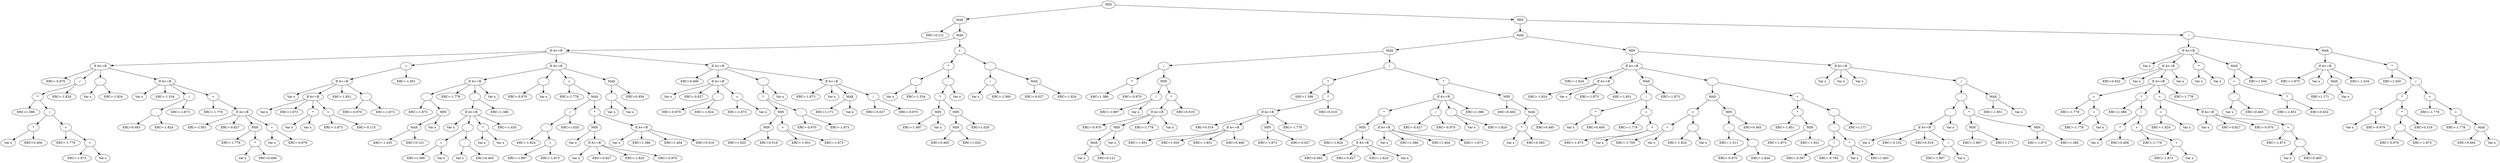digraph "Best function" {
"0" [label="MIN"];
"0" -> "00";
"00" [label="MAX"];
"00" -> "000";
"000" [label="ERC=0.121"];
"00" -> "001";
"001" [label="MAX"];
"001" -> "0010";
"0010" [label="If A<=B"];
"0010" -> "00100";
"00100" [label="If A<=B"];
"00100" -> "001000";
"001000" [label="ERC=-0.970"];
"00100" -> "001001";
"001001" [label="/"];
"001001" -> "0010010";
"0010010" [label="*"];
"0010010" -> "00100100";
"00100100" [label="ERC=1.386"];
"0010010" -> "00100101";
"00100101" [label="/"];
"00100101" -> "001001010";
"001001010" [label="*"];
"001001010" -> "0010010100";
"0010010100" [label="Var x"];
"001001010" -> "0010010101";
"0010010101" [label="ERC=0.406"];
"00100101" -> "001001011";
"001001011" [label="+"];
"001001011" -> "0010010110";
"0010010110" [label="ERC=-1.778"];
"001001011" -> "0010010111";
"0010010111" [label="+"];
"0010010111" -> "00100101110";
"00100101110" [label="ERC=-1.873"];
"0010010111" -> "00100101111";
"00100101111" [label="Var x"];
"001001" -> "0010011";
"0010011" [label="ERC=-1.824"];
"00100" -> "001002";
"001002" [label="-"];
"001002" -> "0010020";
"0010020" [label="Var x"];
"001002" -> "0010021";
"0010021" [label="ERC=-1.824"];
"00100" -> "001003";
"001003" [label="If A<=B"];
"001003" -> "0010030";
"0010030" [label="Var x"];
"001003" -> "0010031";
"0010031" [label="ERC=-1.534"];
"001003" -> "0010032";
"0010032" [label="/"];
"0010032" -> "00100320";
"00100320" [label="-"];
"00100320" -> "001003200";
"001003200" [label="ERC=0.465"];
"00100320" -> "001003201";
"001003201" [label="ERC=-1.824"];
"0010032" -> "00100321";
"00100321" [label="ERC=-1.873"];
"001003" -> "0010033";
"0010033" [label="+"];
"0010033" -> "00100330";
"00100330" [label="ERC=-1.778"];
"0010033" -> "00100331";
"00100331" [label="If A<=B"];
"00100331" -> "001003310";
"001003310" [label="ERC=-1.851"];
"00100331" -> "001003311";
"001003311" [label="ERC=-0.827"];
"00100331" -> "001003312";
"001003312" [label="MIN"];
"001003312" -> "0010033120";
"0010033120" [label="ERC=-1.778"];
"001003312" -> "0010033121";
"0010033121" [label="*"];
"0010033121" -> "00100331210";
"00100331210" [label="Var x"];
"0010033121" -> "00100331211";
"00100331211" [label="ERC=0.406"];
"00100331" -> "001003313";
"001003313" [label="+"];
"001003313" -> "0010033130";
"0010033130" [label="Var x"];
"001003313" -> "0010033131";
"0010033131" [label="ERC=-0.979"];
"0010" -> "00101";
"00101" [label="+"];
"00101" -> "001010";
"001010" [label="If A<=B"];
"001010" -> "0010100";
"0010100" [label="Var x"];
"001010" -> "0010101";
"0010101" [label="If A<=B"];
"0010101" -> "00101010";
"00101010" [label="Var x"];
"0010101" -> "00101011";
"00101011" [label="ERC=1.673"];
"0010101" -> "00101012";
"00101012" [label="*"];
"00101012" -> "001010120";
"001010120" [label="Var x"];
"00101012" -> "001010121";
"001010121" [label="Var x"];
"0010101" -> "00101013";
"00101013" [label="+"];
"00101013" -> "001010130";
"001010130" [label="ERC=-1.873"];
"00101013" -> "001010131";
"001010131" [label="ERC=-0.115"];
"001010" -> "0010102";
"0010102" [label="ERC=-1.851"];
"001010" -> "0010103";
"0010103" [label="-"];
"0010103" -> "00101030";
"00101030" [label="ERC=-0.970"];
"0010103" -> "00101031";
"00101031" [label="ERC=-1.873"];
"00101" -> "001011";
"001011" [label="ERC=-1.851"];
"0010" -> "00102";
"00102" [label="If A<=B"];
"00102" -> "001020";
"001020" [label="If A<=B"];
"001020" -> "0010200";
"0010200" [label="-"];
"0010200" -> "00102000";
"00102000" [label="ERC=-1.873"];
"0010200" -> "00102001";
"00102001" [label="MIN"];
"00102001" -> "001020010";
"001020010" [label="MAX"];
"001020010" -> "0010200100";
"0010200100" [label="ERC=-1.435"];
"001020010" -> "0010200101";
"0010200101" [label="ERC=0.121"];
"00102001" -> "001020011";
"001020011" [label="Var x"];
"001020" -> "0010201";
"0010201" [label="ERC=-1.778"];
"001020" -> "0010202";
"0010202" [label="-"];
"0010202" -> "00102020";
"00102020" [label="If A<=B"];
"00102020" -> "001020200";
"001020200" [label="Var x"];
"00102020" -> "001020201";
"001020201" [label="-"];
"001020201" -> "0010202010";
"0010202010" [label="+"];
"0010202010" -> "00102020100";
"00102020100" [label="ERC=1.386"];
"0010202010" -> "00102020101";
"00102020101" [label="Var x"];
"001020201" -> "0010202011";
"0010202011" [label="-"];
"0010202011" -> "00102020110";
"00102020110" [label="Var x"];
"0010202011" -> "00102020111";
"00102020111" [label="ERC=0.465"];
"00102020" -> "001020202";
"001020202" [label="*"];
"001020202" -> "0010202020";
"0010202020" [label="Var x"];
"001020202" -> "0010202021";
"0010202021" [label="Var x"];
"00102020" -> "001020203";
"001020203" [label="ERC=-1.435"];
"0010202" -> "00102021";
"00102021" [label="ERC=1.386"];
"001020" -> "0010203";
"0010203" [label="Var x"];
"00102" -> "001021";
"001021" [label="-"];
"001021" -> "0010210";
"0010210" [label="ERC=-0.970"];
"001021" -> "0010211";
"0010211" [label="Var x"];
"00102" -> "001022";
"001022" [label="+"];
"001022" -> "0010220";
"0010220" [label="ERC=-1.778"];
"001022" -> "0010221";
"0010221" [label="MAX"];
"0010221" -> "00102210";
"00102210" [label="/"];
"00102210" -> "001022100";
"001022100" [label="-"];
"001022100" -> "0010221000";
"0010221000" [label="ERC=-1.824"];
"001022100" -> "0010221001";
"0010221001" [label="+"];
"0010221001" -> "00102210010";
"00102210010" [label="ERC=-1.897"];
"0010221001" -> "00102210011";
"00102210011" [label="ERC=-1.873"];
"00102210" -> "001022101";
"001022101" [label="ERC=1.020"];
"0010221" -> "00102211";
"00102211" [label="*"];
"00102211" -> "001022110";
"001022110" [label="MIN"];
"001022110" -> "0010221100";
"0010221100" [label="Var x"];
"001022110" -> "0010221101";
"0010221101" [label="If A<=B"];
"0010221101" -> "00102211010";
"00102211010" [label="Var x"];
"0010221101" -> "00102211011";
"00102211011" [label="ERC=-0.827"];
"0010221101" -> "00102211012";
"00102211012" [label="ERC=-1.824"];
"0010221101" -> "00102211013";
"00102211013" [label="ERC=-0.970"];
"00102211" -> "001022111";
"001022111" [label="If A<=B"];
"001022111" -> "0010221110";
"0010221110" [label="Var x"];
"001022111" -> "0010221111";
"0010221111" [label="ERC=1.386"];
"001022111" -> "0010221112";
"0010221112" [label="ERC=1.404"];
"001022111" -> "0010221113";
"0010221113" [label="ERC=0.519"];
"00102" -> "001023";
"001023" [label="MAX"];
"001023" -> "0010230";
"0010230" [label="-"];
"0010230" -> "00102300";
"00102300" [label="Var x"];
"0010230" -> "00102301";
"00102301" [label="Var x"];
"001023" -> "0010231";
"0010231" [label="ERC=0.954"];
"0010" -> "00103";
"00103" [label="If A<=B"];
"00103" -> "001030";
"001030" [label="ERC=0.406"];
"00103" -> "001031";
"001031" [label="If A<=B"];
"001031" -> "0010310";
"0010310" [label="Var x"];
"001031" -> "0010311";
"0010311" [label="ERC=-0.827"];
"001031" -> "0010312";
"0010312" [label="-"];
"0010312" -> "00103120";
"00103120" [label="ERC=-0.970"];
"0010312" -> "00103121";
"00103121" [label="ERC=-1.824"];
"001031" -> "0010313";
"0010313" [label="+"];
"0010313" -> "00103130";
"00103130" [label="ERC=-1.873"];
"0010313" -> "00103131";
"00103131" [label="Var x"];
"00103" -> "001032";
"001032" [label="-"];
"001032" -> "0010320";
"0010320" [label="*"];
"0010320" -> "00103200";
"00103200" [label="MIN"];
"00103200" -> "001032000";
"001032000" [label="MIN"];
"001032000" -> "0010320000";
"0010320000" [label="ERC=1.020"];
"001032000" -> "0010320001";
"0010320001" [label="ERC=0.519"];
"00103200" -> "001032001";
"001032001" [label="+"];
"001032001" -> "0010320010";
"0010320010" [label="ERC=-1.931"];
"001032001" -> "0010320011";
"0010320011" [label="ERC=-1.873"];
"0010320" -> "00103201";
"00103201" [label="-"];
"00103201" -> "001032010";
"001032010" [label="ERC=-0.970"];
"00103201" -> "001032011";
"001032011" [label="ERC=-1.873"];
"001032" -> "0010321";
"0010321" [label="Var x"];
"00103" -> "001033";
"001033" [label="If A<=B"];
"001033" -> "0010330";
"0010330" [label="ERC=-1.873"];
"001033" -> "0010331";
"0010331" [label="Var x"];
"001033" -> "0010332";
"0010332" [label="MAX"];
"0010332" -> "00103320";
"00103320" [label="ERC=1.171"];
"0010332" -> "00103321";
"00103321" [label="Var x"];
"001033" -> "0010333";
"0010333" [label="/"];
"0010333" -> "00103330";
"00103330" [label="ERC=-0.027"];
"0010333" -> "00103331";
"00103331" [label="ERC=-0.970"];
"001" -> "0011";
"0011" [label="+"];
"0011" -> "00110";
"00110" [label="*"];
"00110" -> "001100";
"001100" [label="-"];
"001100" -> "0011000";
"0011000" [label="Var x"];
"001100" -> "0011001";
"0011001" [label="ERC=-1.534"];
"00110" -> "001101";
"001101" [label="-"];
"001101" -> "0011010";
"0011010" [label="*"];
"0011010" -> "00110100";
"00110100" [label="MIN"];
"00110100" -> "001101000";
"001101000" [label="ERC=-1.897"];
"00110100" -> "001101001";
"001101001" [label="Var x"];
"0011010" -> "00110101";
"00110101" [label="MIN"];
"00110101" -> "001101010";
"001101010" [label="MIN"];
"001101010" -> "0011010100";
"0011010100" [label="ERC=0.465"];
"001101010" -> "0011010101";
"0011010101" [label="ERC=1.020"];
"00110101" -> "001101011";
"001101011" [label="ERC=1.020"];
"001101" -> "0011011";
"0011011" [label="Var x"];
"0011" -> "00111";
"00111" [label="-"];
"00111" -> "001110";
"001110" [label="/"];
"001110" -> "0011100";
"0011100" [label="Var x"];
"001110" -> "0011101";
"0011101" [label="ERC=-1.560"];
"00111" -> "001111";
"001111" [label="MAX"];
"001111" -> "0011110";
"0011110" [label="ERC=-0.027"];
"001111" -> "0011111";
"0011111" [label="ERC=-1.824"];
"0" -> "01";
"01" [label="MIN"];
"01" -> "010";
"010" [label="MAX"];
"010" -> "0100";
"0100" [label="MAX"];
"0100" -> "01000";
"01000" [label="/"];
"01000" -> "010000";
"010000" [label="*"];
"010000" -> "0100000";
"0100000" [label="ERC=1.386"];
"010000" -> "0100001";
"0100001" [label="ERC=-0.970"];
"01000" -> "010001";
"010001" [label="MIN"];
"010001" -> "0100010";
"0100010" [label="/"];
"0100010" -> "01000100";
"01000100" [label="ERC=-1.897"];
"0100010" -> "01000101";
"01000101" [label="Var x"];
"010001" -> "0100011";
"0100011" [label="*"];
"0100011" -> "01000110";
"01000110" [label="If A<=B"];
"01000110" -> "010001100";
"010001100" [label="ERC=-0.970"];
"01000110" -> "010001101";
"010001101" [label="MIN"];
"010001101" -> "0100011010";
"0100011010" [label="MAX"];
"0100011010" -> "01000110100";
"01000110100" [label="Var x"];
"0100011010" -> "01000110101";
"01000110101" [label="ERC=0.121"];
"010001101" -> "0100011011";
"0100011011" [label="Var x"];
"01000110" -> "010001102";
"010001102" [label="ERC=-1.778"];
"01000110" -> "010001103";
"010001103" [label="Var x"];
"0100011" -> "01000111";
"01000111" [label="ERC=0.519"];
"0100" -> "01001";
"01001" [label="/"];
"01001" -> "010010";
"010010" [label="*"];
"010010" -> "0100100";
"0100100" [label="ERC=1.386"];
"010010" -> "0100101";
"0100101" [label="*"];
"0100101" -> "01001010";
"01001010" [label="If A<=B"];
"01001010" -> "010010100";
"010010100" [label="ERC=0.316"];
"01001010" -> "010010101";
"010010101" [label="If A<=B"];
"010010101" -> "0100101010";
"0100101010" [label="ERC=-1.851"];
"010010101" -> "0100101011";
"0100101011" [label="ERC=1.020"];
"010010101" -> "0100101012";
"0100101012" [label="ERC=-1.851"];
"010010101" -> "0100101013";
"0100101013" [label="ERC=0.406"];
"01001010" -> "010010102";
"010010102" [label="MIN"];
"010010102" -> "0100101020";
"0100101020" [label="ERC=-1.873"];
"010010102" -> "0100101021";
"0100101021" [label="ERC=-0.027"];
"01001010" -> "010010103";
"010010103" [label="ERC=-1.778"];
"0100101" -> "01001011";
"01001011" [label="ERC=0.519"];
"01001" -> "010011";
"010011" [label="*"];
"010011" -> "0100110";
"0100110" [label="If A<=B"];
"0100110" -> "01001100";
"01001100" [label="*"];
"01001100" -> "010011000";
"010011000" [label="MIN"];
"010011000" -> "0100110000";
"0100110000" [label="ERC=-1.824"];
"010011000" -> "0100110001";
"0100110001" [label="If A<=B"];
"0100110001" -> "01001100010";
"01001100010" [label="ERC=0.565"];
"0100110001" -> "01001100011";
"01001100011" [label="ERC=-0.827"];
"0100110001" -> "01001100012";
"01001100012" [label="ERC=-1.824"];
"0100110001" -> "01001100013";
"01001100013" [label="Var x"];
"01001100" -> "010011001";
"010011001" [label="If A<=B"];
"010011001" -> "0100110010";
"0100110010" [label="Var x"];
"010011001" -> "0100110011";
"0100110011" [label="ERC=1.386"];
"010011001" -> "0100110012";
"0100110012" [label="ERC=1.404"];
"010011001" -> "0100110013";
"0100110013" [label="ERC=-1.873"];
"0100110" -> "01001101";
"01001101" [label="/"];
"01001101" -> "010011010";
"010011010" [label="ERC=-0.027"];
"01001101" -> "010011011";
"010011011" [label="ERC=-0.970"];
"0100110" -> "01001102";
"01001102" [label="-"];
"01001102" -> "010011020";
"010011020" [label="Var x"];
"01001102" -> "010011021";
"010011021" [label="ERC=-1.824"];
"0100110" -> "01001103";
"01001103" [label="ERC=1.386"];
"010011" -> "0100111";
"0100111" [label="MIN"];
"0100111" -> "01001110";
"01001110" [label="ERC=0.465"];
"0100111" -> "01001111";
"01001111" [label="MAX"];
"01001111" -> "010011110";
"010011110" [label="*"];
"010011110" -> "0100111100";
"0100111100" [label="Var x"];
"010011110" -> "0100111101";
"0100111101" [label="ERC=0.383"];
"01001111" -> "010011111";
"010011111" [label="ERC=0.465"];
"010" -> "0101";
"0101" [label="MIN"];
"0101" -> "01010";
"01010" [label="If A<=B"];
"01010" -> "010100";
"010100" [label="ERC=-1.824"];
"01010" -> "010101";
"010101" [label="If A<=B"];
"010101" -> "0101010";
"0101010" [label="ERC=-1.824"];
"010101" -> "0101011";
"0101011" [label="Var x"];
"010101" -> "0101012";
"0101012" [label="ERC=-1.873"];
"010101" -> "0101013";
"0101013" [label="ERC=-1.851"];
"01010" -> "010102";
"010102" [label="MAX"];
"010102" -> "0101020";
"0101020" [label="/"];
"0101020" -> "01010200";
"01010200" [label="*"];
"01010200" -> "010102000";
"010102000" [label="Var x"];
"01010200" -> "010102001";
"010102001" [label="ERC=0.406"];
"0101020" -> "01010201";
"01010201" [label="+"];
"01010201" -> "010102010";
"010102010" [label="ERC=-1.778"];
"01010201" -> "010102011";
"010102011" [label="+"];
"010102011" -> "0101020110";
"0101020110" [label="ERC=-1.873"];
"010102011" -> "0101020111";
"0101020111" [label="Var x"];
"010102" -> "0101021";
"0101021" [label="ERC=-1.873"];
"01010" -> "010103";
"010103" [label="-"];
"010103" -> "0101030";
"0101030" [label="MAX"];
"0101030" -> "01010300";
"01010300" [label="+"];
"01010300" -> "010103000";
"010103000" [label="+"];
"010103000" -> "0101030000";
"0101030000" [label="ERC=-1.705"];
"010103000" -> "0101030001";
"0101030001" [label="Var x"];
"01010300" -> "010103001";
"010103001" [label="-"];
"010103001" -> "0101030010";
"0101030010" [label="ERC=-1.824"];
"010103001" -> "0101030011";
"0101030011" [label="Var x"];
"0101030" -> "01010301";
"01010301" [label="MIN"];
"01010301" -> "010103010";
"010103010" [label="-"];
"010103010" -> "0101030100";
"0101030100" [label="ERC=-1.311"];
"010103010" -> "0101030101";
"0101030101" [label="-"];
"0101030101" -> "01010301010";
"01010301010" [label="ERC=-0.970"];
"0101030101" -> "01010301011";
"01010301011" [label="ERC=-1.824"];
"01010301" -> "010103011";
"010103011" [label="ERC=0.465"];
"010103" -> "0101031";
"0101031" [label="+"];
"0101031" -> "01010310";
"01010310" [label="*"];
"01010310" -> "010103100";
"010103100" [label="ERC=-1.851"];
"01010310" -> "010103101";
"010103101" [label="MIN"];
"010103101" -> "0101031010";
"0101031010" [label="ERC=-1.873"];
"010103101" -> "0101031011";
"0101031011" [label="ERC=-1.931"];
"0101031" -> "01010311";
"01010311" [label="-"];
"01010311" -> "010103110";
"010103110" [label="-"];
"010103110" -> "0101031100";
"0101031100" [label="/"];
"0101031100" -> "01010311000";
"01010311000" [label="ERC=-0.597"];
"0101031100" -> "01010311001";
"01010311001" [label="ERC=-0.784"];
"010103110" -> "0101031101";
"0101031101" [label="*"];
"0101031101" -> "01010311010";
"01010311010" [label="Var x"];
"0101031101" -> "01010311011";
"01010311011" [label="ERC=1.463"];
"01010311" -> "010103111";
"010103111" [label="ERC=1.171"];
"0101" -> "01011";
"01011" [label="If A<=B"];
"01011" -> "010110";
"010110" [label="Var x"];
"01011" -> "010111";
"010111" [label="Var x"];
"01011" -> "010112";
"010112" [label="Var x"];
"01011" -> "010113";
"010113" [label="/"];
"010113" -> "0101130";
"0101130" [label="-"];
"0101130" -> "01011300";
"01011300" [label="-"];
"01011300" -> "010113000";
"010113000" [label="If A<=B"];
"010113000" -> "0101130000";
"0101130000" [label="Var x"];
"010113000" -> "0101130001";
"0101130001" [label="ERC=-0.152"];
"010113000" -> "0101130002";
"0101130002" [label="ERC=0.519"];
"010113000" -> "0101130003";
"0101130003" [label="/"];
"0101130003" -> "01011300030";
"01011300030" [label="ERC=-1.897"];
"0101130003" -> "01011300031";
"01011300031" [label="Var x"];
"01011300" -> "010113001";
"010113001" [label="Var x"];
"0101130" -> "01011301";
"01011301" [label="*"];
"01011301" -> "010113010";
"010113010" [label="MIN"];
"010113010" -> "0101130100";
"0101130100" [label="ERC=-1.897"];
"010113010" -> "0101130101";
"0101130101" [label="ERC=1.171"];
"01011301" -> "010113011";
"010113011" [label="MIN"];
"010113011" -> "0101130110";
"0101130110" [label="ERC=-1.873"];
"010113011" -> "0101130111";
"0101130111" [label="ERC=1.386"];
"010113" -> "0101131";
"0101131" [label="MAX"];
"0101131" -> "01011310";
"01011310" [label="ERC=-1.851"];
"0101131" -> "01011311";
"01011311" [label="Var x"];
"01" -> "011";
"011" [label="/"];
"011" -> "0110";
"0110" [label="If A<=B"];
"0110" -> "01100";
"01100" [label="Var x"];
"0110" -> "01101";
"01101" [label="If A<=B"];
"01101" -> "011010";
"011010" [label="ERC=0.632"];
"01101" -> "011011";
"011011" [label="Var x"];
"01101" -> "011012";
"011012" [label="If A<=B"];
"011012" -> "0110120";
"0110120" [label="+"];
"0110120" -> "01101200";
"01101200" [label="ERC=-1.778"];
"0110120" -> "01101201";
"01101201" [label="+"];
"01101201" -> "011012010";
"011012010" [label="ERC=-1.778"];
"01101201" -> "011012011";
"011012011" [label="Var x"];
"011012" -> "0110121";
"0110121" [label="*"];
"0110121" -> "01101210";
"01101210" [label="ERC=1.386"];
"0110121" -> "01101211";
"01101211" [label="/"];
"01101211" -> "011012110";
"011012110" [label="*"];
"011012110" -> "0110121100";
"0110121100" [label="Var x"];
"011012110" -> "0110121101";
"0110121101" [label="ERC=0.406"];
"01101211" -> "011012111";
"011012111" [label="+"];
"011012111" -> "0110121110";
"0110121110" [label="ERC=-1.778"];
"011012111" -> "0110121111";
"0110121111" [label="+"];
"0110121111" -> "01101211110";
"01101211110" [label="ERC=-1.873"];
"0110121111" -> "01101211111";
"01101211111" [label="Var x"];
"011012" -> "0110122";
"0110122" [label="+"];
"0110122" -> "01101220";
"01101220" [label="+"];
"01101220" -> "011012200";
"011012200" [label="ERC=-1.824"];
"01101220" -> "011012201";
"011012201" [label="Var x"];
"0110122" -> "01101221";
"01101221" [label="If A<=B"];
"01101221" -> "011012210";
"011012210" [label="Var x"];
"01101221" -> "011012211";
"011012211" [label="ERC=-0.827"];
"01101221" -> "011012212";
"011012212" [label="ERC=-0.970"];
"01101221" -> "011012213";
"011012213" [label="+"];
"011012213" -> "0110122130";
"0110122130" [label="ERC=-1.873"];
"011012213" -> "0110122131";
"0110122131" [label="-"];
"0110122131" -> "01101221310";
"01101221310" [label="Var x"];
"0110122131" -> "01101221311";
"01101221311" [label="ERC=0.465"];
"011012" -> "0110123";
"0110123" [label="ERC=-1.778"];
"01101" -> "011013";
"011013" [label="Var x"];
"0110" -> "01102";
"01102" [label="*"];
"01102" -> "011020";
"011020" [label="Var x"];
"01102" -> "011021";
"011021" [label="Var x"];
"0110" -> "01103";
"01103" [label="MAX"];
"01103" -> "011030";
"011030" [label="+"];
"011030" -> "0110300";
"0110300" [label="-"];
"0110300" -> "01103000";
"01103000" [label="Var x"];
"0110300" -> "01103001";
"01103001" [label="ERC=0.465"];
"011030" -> "0110301";
"0110301" [label="*"];
"0110301" -> "01103010";
"01103010" [label="ERC=-1.851"];
"0110301" -> "01103011";
"01103011" [label="ERC=0.632"];
"01103" -> "011031";
"011031" [label="ERC=1.544"];
"011" -> "0111";
"0111" [label="MAX"];
"0111" -> "01110";
"01110" [label="If A<=B"];
"01110" -> "011100";
"011100" [label="ERC=-1.873"];
"01110" -> "011101";
"011101" [label="Var x"];
"01110" -> "011102";
"011102" [label="MAX"];
"011102" -> "0111020";
"0111020" [label="ERC=1.171"];
"011102" -> "0111021";
"0111021" [label="Var x"];
"01110" -> "011103";
"011103" [label="ERC=-1.534"];
"0111" -> "01111";
"01111" [label="*"];
"01111" -> "011110";
"011110" [label="ERC=1.020"];
"01111" -> "011111";
"011111" [label="/"];
"011111" -> "0111110";
"0111110" [label="*"];
"0111110" -> "01111100";
"01111100" [label="+"];
"01111100" -> "011111000";
"011111000" [label="Var x"];
"01111100" -> "011111001";
"011111001" [label="ERC=-0.979"];
"0111110" -> "01111101";
"01111101" [label="*"];
"01111101" -> "011111010";
"011111010" [label="-"];
"011111010" -> "0111110100";
"0111110100" [label="ERC=-0.970"];
"011111010" -> "0111110101";
"0111110101" [label="ERC=-1.873"];
"01111101" -> "011111011";
"011111011" [label="ERC=0.519"];
"011111" -> "0111111";
"0111111" [label="+"];
"0111111" -> "01111110";
"01111110" [label="ERC=-1.778"];
"0111111" -> "01111111";
"01111111" [label="+"];
"01111111" -> "011111110";
"011111110" [label="ERC=-1.778"];
"01111111" -> "011111111";
"011111111" [label="MAX"];
"011111111" -> "0111111110";
"0111111110" [label="ERC=0.465"];
"011111111" -> "0111111111";
"0111111111" [label="Var x"];
}